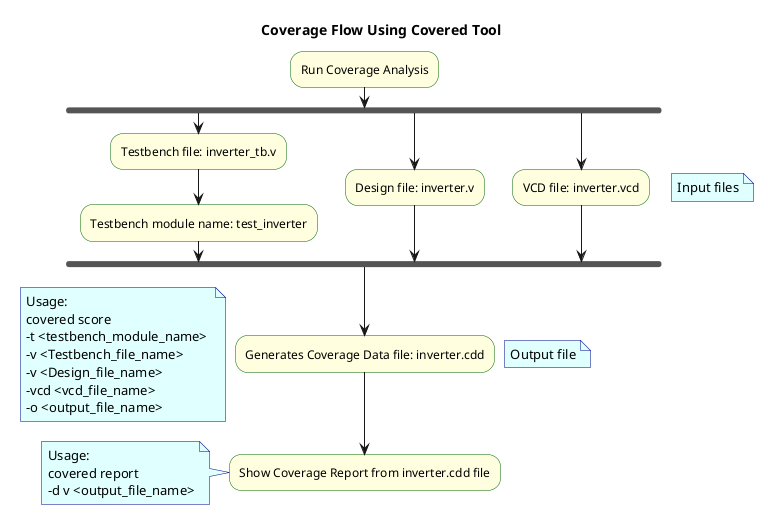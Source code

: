 @startuml
title Coverage Flow Using Covered Tool

skinparam noteBackgroundColor LightCyan
skinparam noteBorderColor DarkBlue
skinparam forkBarColor DarkGreen
skinparam ActivityBackgroundColor LightYellow
skinparam ActivityBorderColor DarkGreen

:Run Coverage Analysis;
fork
  :Testbench file: inverter_tb.v;
  :Testbench module name: test_inverter;
fork again
  :Design file: inverter.v;
fork again
  :VCD file: inverter.vcd;
end fork
note right
    Input files
  end note

:Generates Coverage Data file: inverter.cdd;
note right
    Output file
  end note
note left 
    Usage:
    covered score 
    -t <testbench_module_name> 
    -v <Testbench_file_name> 
    -v <Design_file_name> 
    -vcd <vcd_file_name> 
    -o <output_file_name>
  end note

:Show Coverage Report from inverter.cdd file;
note left
    Usage:
    covered report 
    -d v <output_file_name>
  end note

@enduml


@startuml
title Synthesis Flow Using Yosys

skinparam noteBackgroundColor LightCyan
skinparam noteBorderColor DarkBlue
skinparam forkBarColor DarkGreen
skinparam ActivityBackgroundColor LightYellow
skinparam ActivityBorderColor DarkGreen

:Run Yosys Synthesis Tool;

fork
  :Liberty file: sky130_fd_sc_hd__tt_025C_1v80.lib;
fork again
  :Design file: inverter.v;
end fork
note right
    Input files
  end note

:Read design file;
note left
    Usage:
    read_verilog <verilog_file>
  end note

:Check and assign top module;
note left
    Usage:
    hierarchy 
    -check 
    -top 
    <top_module_name>
  end note

:Translate Processes to Netlists;
note left
    Usage:
    proc
  end note

:Map to Internal Cell Library;
note left
    Usage:
    techmap
  end note

:Map Flip-Flops to Liberty File;
note left
    Usage:
    dfflibmap -liberty <liberty_file>
  end note

:Map Logic (Gates) to Liberty File;
note left
    Usage:
    abc -liberty <liberty_file>
  end note

:Remove Unused Cells and Wires;
note left
    Usage:
    clean
  end note

:Report Design Statistics;
note left
    Usage:
    stat -liberty <liberty_file>
  end note

:Write Design to Verilog File;
note left
    Usage:
    write_verilog 
    -noattr <output_file_name>
  end note
note right
    Output file
  end note

:Show Current Design in pictorial form;
note left
    Usage:
    show
  end note
  
@enduml
